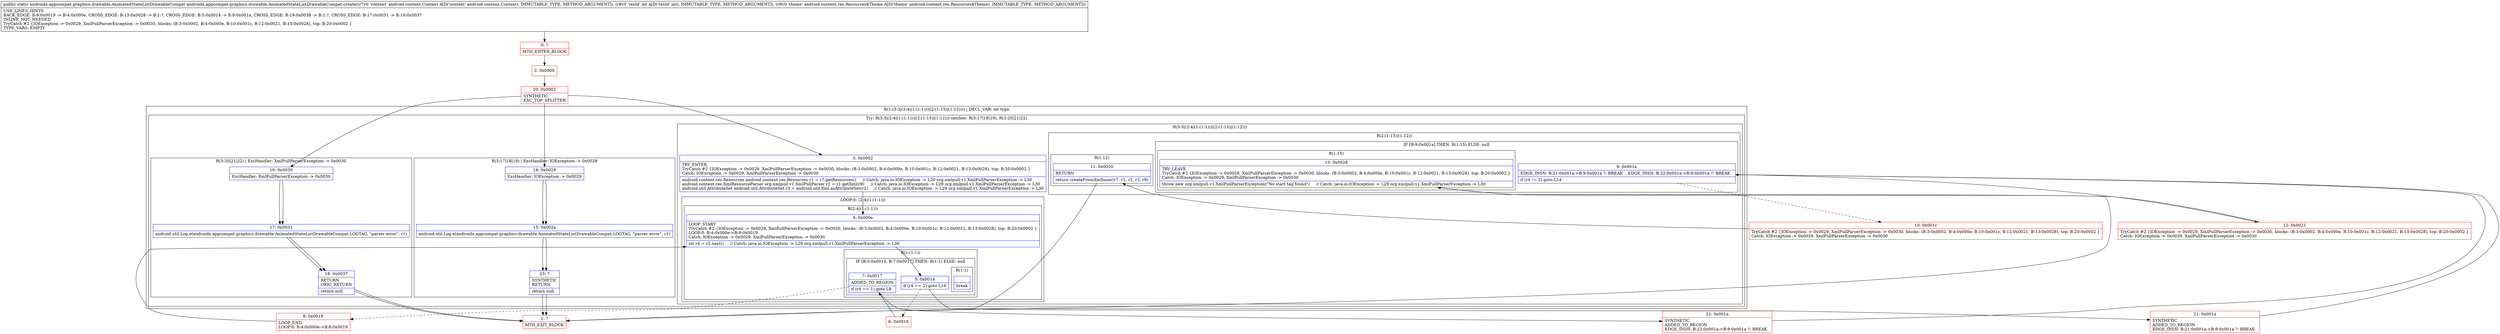 digraph "CFG forandroidx.appcompat.graphics.drawable.AnimatedStateListDrawableCompat.create(Landroid\/content\/Context;ILandroid\/content\/res\/Resources$Theme;)Landroidx\/appcompat\/graphics\/drawable\/AnimatedStateListDrawableCompat;" {
subgraph cluster_Region_377449484 {
label = "R(1:(3:3|(2:4|(1:(1:1)))|(2:(1:15)|(1:12)))) | DECL_VAR: int type\l";
node [shape=record,color=blue];
subgraph cluster_TryCatchRegion_1371536137 {
label = "Try: R(3:3|(2:4|(1:(1:1)))|(2:(1:15)|(1:12))) catches: R(3:17|18|19), R(3:20|21|22)";
node [shape=record,color=blue];
subgraph cluster_Region_1260296420 {
label = "R(3:3|(2:4|(1:(1:1)))|(2:(1:15)|(1:12)))";
node [shape=record,color=blue];
Node_3 [shape=record,label="{3\:\ 0x0002|TRY_ENTER\lTryCatch #2 \{IOException \-\> 0x0029, XmlPullParserException \-\> 0x0030, blocks: (B:3:0x0002, B:4:0x000e, B:10:0x001c, B:12:0x0021, B:13:0x0028), top: B:20:0x0002 \}\lCatch: IOException \-\> 0x0029, XmlPullParserException \-\> 0x0030\l|android.content.res.Resources android.content.res.Resources r1 = r7.getResources()     \/\/ Catch: java.io.IOException \-\> L29 org.xmlpull.v1.XmlPullParserException \-\> L30\landroid.content.res.XmlResourceParser org.xmlpull.v1.XmlPullParser r2 = r1.getXml(r8)     \/\/ Catch: java.io.IOException \-\> L29 org.xmlpull.v1.XmlPullParserException \-\> L30\landroid.util.AttributeSet android.util.AttributeSet r3 = android.util.Xml.asAttributeSet(r2)     \/\/ Catch: java.io.IOException \-\> L29 org.xmlpull.v1.XmlPullParserException \-\> L30\l}"];
subgraph cluster_LoopRegion_1929097010 {
label = "LOOP:0: (2:4|(1:(1:1)))";
node [shape=record,color=blue];
subgraph cluster_Region_1551570339 {
label = "R(2:4|(1:(1:1)))";
node [shape=record,color=blue];
Node_4 [shape=record,label="{4\:\ 0x000e|LOOP_START\lTryCatch #2 \{IOException \-\> 0x0029, XmlPullParserException \-\> 0x0030, blocks: (B:3:0x0002, B:4:0x000e, B:10:0x001c, B:12:0x0021, B:13:0x0028), top: B:20:0x0002 \}\lLOOP:0: B:4:0x000e\-\>B:8:0x0019\lCatch: IOException \-\> 0x0029, XmlPullParserException \-\> 0x0030\l|int r4 = r2.next()     \/\/ Catch: java.io.IOException \-\> L29 org.xmlpull.v1.XmlPullParserException \-\> L30\l}"];
subgraph cluster_Region_497459262 {
label = "R(1:(1:1))";
node [shape=record,color=blue];
subgraph cluster_IfRegion_1534653195 {
label = "IF [B:5:0x0014, B:7:0x0017] THEN: R(1:1) ELSE: null";
node [shape=record,color=blue];
Node_5 [shape=record,label="{5\:\ 0x0014|if (r4 == 2) goto L16\l}"];
Node_7 [shape=record,label="{7\:\ 0x0017|ADDED_TO_REGION\l|if (r4 == 1) goto L9\l}"];
subgraph cluster_Region_1884594314 {
label = "R(1:1)";
node [shape=record,color=blue];
Node_InsnContainer_233340267 [shape=record,label="{|break\l}"];
}
}
}
}
}
subgraph cluster_Region_1587378746 {
label = "R(2:(1:15)|(1:12))";
node [shape=record,color=blue];
subgraph cluster_IfRegion_1679722808 {
label = "IF [B:9:0x001a] THEN: R(1:15) ELSE: null";
node [shape=record,color=blue];
Node_9 [shape=record,label="{9\:\ 0x001a|EDGE_INSN: B:21:0x001a\-\>B:9:0x001a ?: BREAK  , EDGE_INSN: B:22:0x001a\-\>B:9:0x001a ?: BREAK  \l|if (r4 != 2) goto L14\l}"];
subgraph cluster_Region_1899027684 {
label = "R(1:15)";
node [shape=record,color=blue];
Node_13 [shape=record,label="{13\:\ 0x0028|TRY_LEAVE\lTryCatch #2 \{IOException \-\> 0x0029, XmlPullParserException \-\> 0x0030, blocks: (B:3:0x0002, B:4:0x000e, B:10:0x001c, B:12:0x0021, B:13:0x0028), top: B:20:0x0002 \}\lCatch: IOException \-\> 0x0029, XmlPullParserException \-\> 0x0030\l|throw new org.xmlpull.v1.XmlPullParserException(\"No start tag found\")     \/\/ Catch: java.io.IOException \-\> L29 org.xmlpull.v1.XmlPullParserException \-\> L30\l}"];
}
}
subgraph cluster_Region_65437350 {
label = "R(1:12)";
node [shape=record,color=blue];
Node_11 [shape=record,label="{11\:\ 0x0020|RETURN\l|return createFromXmlInner(r7, r1, r2, r3, r9)\l}"];
}
}
}
subgraph cluster_Region_1497314732 {
label = "R(3:17|18|19) | ExcHandler: IOException \-\> 0x0029\l";
node [shape=record,color=blue];
Node_14 [shape=record,label="{14\:\ 0x0029|ExcHandler: IOException \-\> 0x0029\l}"];
Node_15 [shape=record,label="{15\:\ 0x002a|android.util.Log.e(androidx.appcompat.graphics.drawable.AnimatedStateListDrawableCompat.LOGTAG, \"parser error\", r1)\l}"];
Node_23 [shape=record,label="{23\:\ ?|SYNTHETIC\lRETURN\l|return null\l}"];
}
subgraph cluster_Region_213556977 {
label = "R(3:20|21|22) | ExcHandler: XmlPullParserException \-\> 0x0030\l";
node [shape=record,color=blue];
Node_16 [shape=record,label="{16\:\ 0x0030|ExcHandler: XmlPullParserException \-\> 0x0030\l}"];
Node_17 [shape=record,label="{17\:\ 0x0031|android.util.Log.e(androidx.appcompat.graphics.drawable.AnimatedStateListDrawableCompat.LOGTAG, \"parser error\", r1)\l}"];
Node_18 [shape=record,label="{18\:\ 0x0037|RETURN\lORIG_RETURN\l|return null\l}"];
}
}
}
subgraph cluster_Region_213556977 {
label = "R(3:20|21|22) | ExcHandler: XmlPullParserException \-\> 0x0030\l";
node [shape=record,color=blue];
Node_16 [shape=record,label="{16\:\ 0x0030|ExcHandler: XmlPullParserException \-\> 0x0030\l}"];
Node_17 [shape=record,label="{17\:\ 0x0031|android.util.Log.e(androidx.appcompat.graphics.drawable.AnimatedStateListDrawableCompat.LOGTAG, \"parser error\", r1)\l}"];
Node_18 [shape=record,label="{18\:\ 0x0037|RETURN\lORIG_RETURN\l|return null\l}"];
}
subgraph cluster_Region_1497314732 {
label = "R(3:17|18|19) | ExcHandler: IOException \-\> 0x0029\l";
node [shape=record,color=blue];
Node_14 [shape=record,label="{14\:\ 0x0029|ExcHandler: IOException \-\> 0x0029\l}"];
Node_15 [shape=record,label="{15\:\ 0x002a|android.util.Log.e(androidx.appcompat.graphics.drawable.AnimatedStateListDrawableCompat.LOGTAG, \"parser error\", r1)\l}"];
Node_23 [shape=record,label="{23\:\ ?|SYNTHETIC\lRETURN\l|return null\l}"];
}
Node_0 [shape=record,color=red,label="{0\:\ ?|MTH_ENTER_BLOCK\l}"];
Node_2 [shape=record,color=red,label="{2\:\ 0x0000}"];
Node_20 [shape=record,color=red,label="{20\:\ 0x0002|SYNTHETIC\lEXC_TOP_SPLITTER\l}"];
Node_6 [shape=record,color=red,label="{6\:\ 0x0016}"];
Node_8 [shape=record,color=red,label="{8\:\ 0x0019|LOOP_END\lLOOP:0: B:4:0x000e\-\>B:8:0x0019\l}"];
Node_22 [shape=record,color=red,label="{22\:\ 0x001a|SYNTHETIC\lADDED_TO_REGION\lEDGE_INSN: B:22:0x001a\-\>B:9:0x001a ?: BREAK  \l}"];
Node_10 [shape=record,color=red,label="{10\:\ 0x001c|TryCatch #2 \{IOException \-\> 0x0029, XmlPullParserException \-\> 0x0030, blocks: (B:3:0x0002, B:4:0x000e, B:10:0x001c, B:12:0x0021, B:13:0x0028), top: B:20:0x0002 \}\lCatch: IOException \-\> 0x0029, XmlPullParserException \-\> 0x0030\l}"];
Node_1 [shape=record,color=red,label="{1\:\ ?|MTH_EXIT_BLOCK\l}"];
Node_12 [shape=record,color=red,label="{12\:\ 0x0021|TryCatch #2 \{IOException \-\> 0x0029, XmlPullParserException \-\> 0x0030, blocks: (B:3:0x0002, B:4:0x000e, B:10:0x001c, B:12:0x0021, B:13:0x0028), top: B:20:0x0002 \}\lCatch: IOException \-\> 0x0029, XmlPullParserException \-\> 0x0030\l}"];
Node_21 [shape=record,color=red,label="{21\:\ 0x001a|SYNTHETIC\lADDED_TO_REGION\lEDGE_INSN: B:21:0x001a\-\>B:9:0x001a ?: BREAK  \l}"];
MethodNode[shape=record,label="{public static androidx.appcompat.graphics.drawable.AnimatedStateListDrawableCompat androidx.appcompat.graphics.drawable.AnimatedStateListDrawableCompat.create((r7v0 'context' android.content.Context A[D('context' android.content.Context), IMMUTABLE_TYPE, METHOD_ARGUMENT]), (r8v0 'resId' int A[D('resId' int), IMMUTABLE_TYPE, METHOD_ARGUMENT]), (r9v0 'theme' android.content.res.Resources$Theme A[D('theme' android.content.res.Resources$Theme), IMMUTABLE_TYPE, METHOD_ARGUMENT]))  | USE_LINES_HINTS\lBACK_EDGE: B:8:0x0019 \-\> B:4:0x000e, CROSS_EDGE: B:13:0x0028 \-\> B:1:?, CROSS_EDGE: B:5:0x0014 \-\> B:9:0x001a, CROSS_EDGE: B:19:0x0038 \-\> B:1:?, CROSS_EDGE: B:17:0x0031 \-\> B:18:0x0037\lINLINE_NOT_NEEDED\lTryCatch #2 \{IOException \-\> 0x0029, XmlPullParserException \-\> 0x0030, blocks: (B:3:0x0002, B:4:0x000e, B:10:0x001c, B:12:0x0021, B:13:0x0028), top: B:20:0x0002 \}\lTYPE_VARS: EMPTY\l}"];
MethodNode -> Node_0;Node_3 -> Node_4;
Node_4 -> Node_5;
Node_5 -> Node_6[style=dashed];
Node_5 -> Node_21;
Node_7 -> Node_8[style=dashed];
Node_7 -> Node_22;
Node_9 -> Node_10[style=dashed];
Node_9 -> Node_12;
Node_13 -> Node_1;
Node_11 -> Node_1;
Node_14 -> Node_15;
Node_15 -> Node_23;
Node_23 -> Node_1;
Node_16 -> Node_17;
Node_17 -> Node_18;
Node_18 -> Node_1;
Node_16 -> Node_17;
Node_17 -> Node_18;
Node_18 -> Node_1;
Node_14 -> Node_15;
Node_15 -> Node_23;
Node_23 -> Node_1;
Node_0 -> Node_2;
Node_2 -> Node_20;
Node_20 -> Node_3;
Node_20 -> Node_14;
Node_20 -> Node_16;
Node_6 -> Node_7;
Node_8 -> Node_4;
Node_22 -> Node_9;
Node_10 -> Node_11;
Node_12 -> Node_13;
Node_21 -> Node_9;
}

